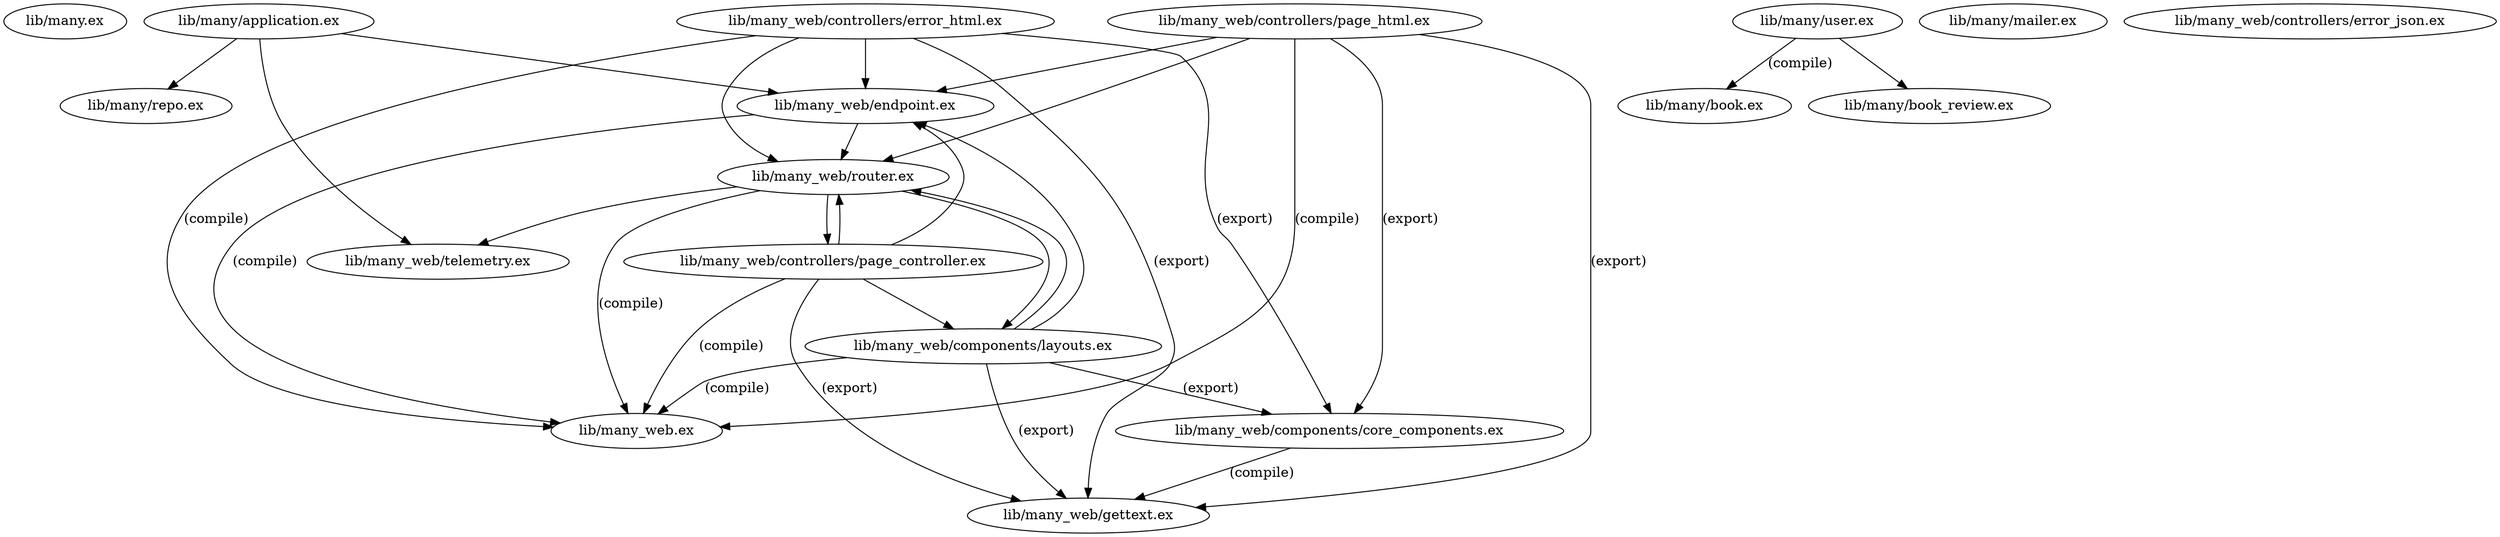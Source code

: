 digraph "xref graph" {
  "lib/many.ex"
  "lib/many/application.ex"
  "lib/many/application.ex" -> "lib/many/repo.ex"
  "lib/many/application.ex" -> "lib/many_web/endpoint.ex"
  "lib/many_web/endpoint.ex" -> "lib/many_web.ex" [label="(compile)"]
  "lib/many_web/endpoint.ex" -> "lib/many_web/router.ex"
  "lib/many_web/router.ex" -> "lib/many_web.ex" [label="(compile)"]
  "lib/many_web/router.ex" -> "lib/many_web/components/layouts.ex"
  "lib/many_web/components/layouts.ex" -> "lib/many_web.ex" [label="(compile)"]
  "lib/many_web/components/layouts.ex" -> "lib/many_web/components/core_components.ex" [label="(export)"]
  "lib/many_web/components/core_components.ex" -> "lib/many_web/gettext.ex" [label="(compile)"]
  "lib/many_web/components/layouts.ex" -> "lib/many_web/endpoint.ex"
  "lib/many_web/components/layouts.ex" -> "lib/many_web/gettext.ex" [label="(export)"]
  "lib/many_web/components/layouts.ex" -> "lib/many_web/router.ex"
  "lib/many_web/router.ex" -> "lib/many_web/controllers/page_controller.ex"
  "lib/many_web/controllers/page_controller.ex" -> "lib/many_web.ex" [label="(compile)"]
  "lib/many_web/controllers/page_controller.ex" -> "lib/many_web/components/layouts.ex"
  "lib/many_web/controllers/page_controller.ex" -> "lib/many_web/endpoint.ex"
  "lib/many_web/controllers/page_controller.ex" -> "lib/many_web/gettext.ex" [label="(export)"]
  "lib/many_web/controllers/page_controller.ex" -> "lib/many_web/router.ex"
  "lib/many_web/router.ex" -> "lib/many_web/telemetry.ex"
  "lib/many/application.ex" -> "lib/many_web/telemetry.ex"
  "lib/many/book.ex"
  "lib/many/book_review.ex"
  "lib/many/mailer.ex"
  "lib/many/repo.ex"
  "lib/many/user.ex"
  "lib/many/user.ex" -> "lib/many/book.ex" [label="(compile)"]
  "lib/many/user.ex" -> "lib/many/book_review.ex"
  "lib/many_web.ex"
  "lib/many_web/components/core_components.ex"
  "lib/many_web/components/layouts.ex"
  "lib/many_web/controllers/error_html.ex"
  "lib/many_web/controllers/error_html.ex" -> "lib/many_web.ex" [label="(compile)"]
  "lib/many_web/controllers/error_html.ex" -> "lib/many_web/components/core_components.ex" [label="(export)"]
  "lib/many_web/controllers/error_html.ex" -> "lib/many_web/endpoint.ex"
  "lib/many_web/controllers/error_html.ex" -> "lib/many_web/gettext.ex" [label="(export)"]
  "lib/many_web/controllers/error_html.ex" -> "lib/many_web/router.ex"
  "lib/many_web/controllers/error_json.ex"
  "lib/many_web/controllers/page_controller.ex"
  "lib/many_web/controllers/page_html.ex"
  "lib/many_web/controllers/page_html.ex" -> "lib/many_web.ex" [label="(compile)"]
  "lib/many_web/controllers/page_html.ex" -> "lib/many_web/components/core_components.ex" [label="(export)"]
  "lib/many_web/controllers/page_html.ex" -> "lib/many_web/endpoint.ex"
  "lib/many_web/controllers/page_html.ex" -> "lib/many_web/gettext.ex" [label="(export)"]
  "lib/many_web/controllers/page_html.ex" -> "lib/many_web/router.ex"
  "lib/many_web/endpoint.ex"
  "lib/many_web/gettext.ex"
  "lib/many_web/router.ex"
  "lib/many_web/telemetry.ex"
}
